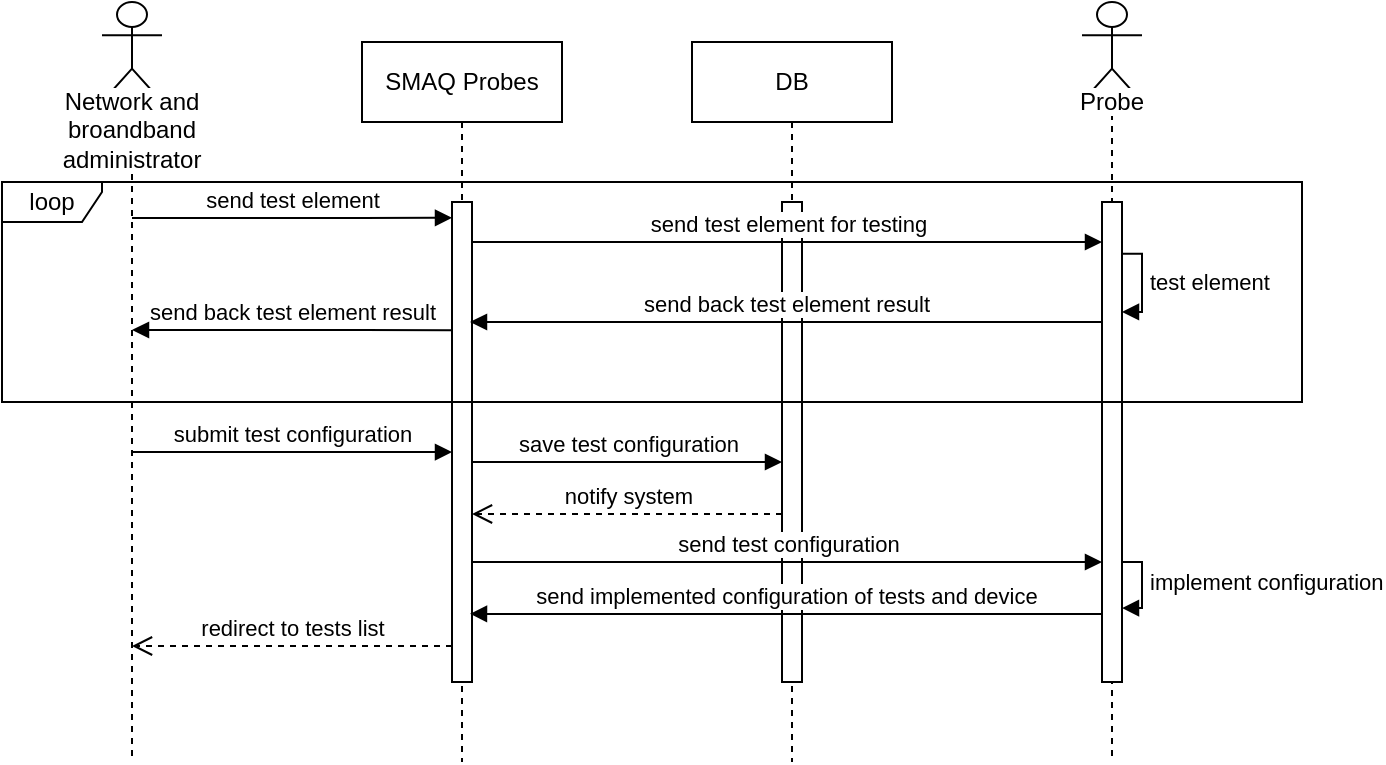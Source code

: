 <mxfile version="10.7.5" type="device"><diagram id="PuhRp-dATHcYzODbspqL" name="Page-1"><mxGraphModel dx="840" dy="484" grid="1" gridSize="10" guides="1" tooltips="1" connect="1" arrows="1" fold="1" page="1" pageScale="1" pageWidth="827" pageHeight="1169" math="0" shadow="0"><root><mxCell id="0"/><mxCell id="1" parent="0"/><mxCell id="aqByc05Zi8-9KhgWz1-U-2" value="SMAQ Probes" style="shape=umlLifeline;perimeter=lifelinePerimeter;whiteSpace=wrap;html=1;container=1;collapsible=0;recursiveResize=0;outlineConnect=0;" vertex="1" parent="1"><mxGeometry x="290" y="40" width="100" height="360" as="geometry"/></mxCell><mxCell id="aqByc05Zi8-9KhgWz1-U-8" value="" style="html=1;points=[];perimeter=orthogonalPerimeter;" vertex="1" parent="aqByc05Zi8-9KhgWz1-U-2"><mxGeometry x="45" y="80" width="10" height="240" as="geometry"/></mxCell><mxCell id="aqByc05Zi8-9KhgWz1-U-3" value="DB" style="shape=umlLifeline;perimeter=lifelinePerimeter;whiteSpace=wrap;html=1;container=1;collapsible=0;recursiveResize=0;outlineConnect=0;" vertex="1" parent="1"><mxGeometry x="455" y="40" width="100" height="360" as="geometry"/></mxCell><mxCell id="aqByc05Zi8-9KhgWz1-U-9" value="" style="html=1;points=[];perimeter=orthogonalPerimeter;" vertex="1" parent="aqByc05Zi8-9KhgWz1-U-3"><mxGeometry x="45" y="80" width="10" height="240" as="geometry"/></mxCell><mxCell id="aqByc05Zi8-9KhgWz1-U-5" value="Network and broandband administrator" style="shape=umlLifeline;participant=umlActor;perimeter=lifelinePerimeter;whiteSpace=wrap;html=1;container=1;collapsible=0;recursiveResize=0;verticalAlign=top;spacingTop=36;labelBackgroundColor=#ffffff;outlineConnect=0;size=50;" vertex="1" parent="1"><mxGeometry x="160" y="20" width="30" height="380" as="geometry"/></mxCell><mxCell id="aqByc05Zi8-9KhgWz1-U-6" value="Probe" style="shape=umlLifeline;participant=umlActor;perimeter=lifelinePerimeter;whiteSpace=wrap;html=1;container=1;collapsible=0;recursiveResize=0;verticalAlign=top;spacingTop=36;labelBackgroundColor=#ffffff;outlineConnect=0;size=50;" vertex="1" parent="1"><mxGeometry x="650" y="20" width="30" height="380" as="geometry"/></mxCell><mxCell id="aqByc05Zi8-9KhgWz1-U-10" value="" style="html=1;points=[];perimeter=orthogonalPerimeter;" vertex="1" parent="aqByc05Zi8-9KhgWz1-U-6"><mxGeometry x="10" y="100" width="10" height="240" as="geometry"/></mxCell><mxCell id="aqByc05Zi8-9KhgWz1-U-19" value="implement configuration" style="edgeStyle=orthogonalEdgeStyle;html=1;align=left;spacingLeft=2;endArrow=block;rounded=0;exitX=1;exitY=0.5;exitDx=0;exitDy=0;exitPerimeter=0;entryX=1;entryY=0.846;entryDx=0;entryDy=0;entryPerimeter=0;" edge="1" target="aqByc05Zi8-9KhgWz1-U-10" parent="aqByc05Zi8-9KhgWz1-U-6" source="aqByc05Zi8-9KhgWz1-U-10"><mxGeometry x="0.553" relative="1" as="geometry"><mxPoint x="80" y="260" as="sourcePoint"/><Array as="points"><mxPoint x="20" y="280"/><mxPoint x="30" y="280"/><mxPoint x="30" y="303"/></Array><mxPoint x="30" y="260" as="targetPoint"/><mxPoint as="offset"/></mxGeometry></mxCell><mxCell id="aqByc05Zi8-9KhgWz1-U-28" value="test element" style="edgeStyle=orthogonalEdgeStyle;html=1;align=left;spacingLeft=2;endArrow=block;rounded=0;entryX=1;entryY=0.229;exitX=1;exitY=0.108;exitDx=0;exitDy=0;exitPerimeter=0;entryDx=0;entryDy=0;entryPerimeter=0;" edge="1" target="aqByc05Zi8-9KhgWz1-U-10" parent="aqByc05Zi8-9KhgWz1-U-6" source="aqByc05Zi8-9KhgWz1-U-10"><mxGeometry relative="1" as="geometry"><mxPoint x="-505" y="400" as="sourcePoint"/><Array as="points"><mxPoint x="30" y="126"/><mxPoint x="30" y="155"/></Array><mxPoint x="-500" y="420" as="targetPoint"/></mxGeometry></mxCell><mxCell id="aqByc05Zi8-9KhgWz1-U-11" value="send test element" style="html=1;verticalAlign=bottom;endArrow=block;entryX=0;entryY=0.033;entryDx=0;entryDy=0;entryPerimeter=0;" edge="1" parent="1" source="aqByc05Zi8-9KhgWz1-U-5" target="aqByc05Zi8-9KhgWz1-U-8"><mxGeometry width="80" relative="1" as="geometry"><mxPoint x="180" y="128" as="sourcePoint"/><mxPoint x="330" y="127" as="targetPoint"/><Array as="points"><mxPoint x="280" y="128"/></Array></mxGeometry></mxCell><mxCell id="aqByc05Zi8-9KhgWz1-U-12" value="save test configuration" style="html=1;verticalAlign=bottom;endArrow=block;" edge="1" parent="1"><mxGeometry width="80" relative="1" as="geometry"><mxPoint x="345" y="250" as="sourcePoint"/><mxPoint x="500" y="250" as="targetPoint"/></mxGeometry></mxCell><mxCell id="aqByc05Zi8-9KhgWz1-U-13" value="notify system" style="html=1;verticalAlign=bottom;endArrow=open;dashed=1;endSize=8;entryX=1;entryY=0.65;entryDx=0;entryDy=0;entryPerimeter=0;exitX=0;exitY=0.65;exitDx=0;exitDy=0;exitPerimeter=0;" edge="1" parent="1" source="aqByc05Zi8-9KhgWz1-U-9" target="aqByc05Zi8-9KhgWz1-U-8"><mxGeometry relative="1" as="geometry"><mxPoint x="495" y="189" as="sourcePoint"/><mxPoint x="373" y="220" as="targetPoint"/><Array as="points"/></mxGeometry></mxCell><mxCell id="aqByc05Zi8-9KhgWz1-U-14" value="send test configuration" style="html=1;verticalAlign=bottom;endArrow=block;exitX=1;exitY=0.75;exitDx=0;exitDy=0;exitPerimeter=0;entryX=0;entryY=0.75;entryDx=0;entryDy=0;entryPerimeter=0;" edge="1" parent="1" source="aqByc05Zi8-9KhgWz1-U-8" target="aqByc05Zi8-9KhgWz1-U-10"><mxGeometry width="80" relative="1" as="geometry"><mxPoint x="345" y="231" as="sourcePoint"/><mxPoint x="660" y="299" as="targetPoint"/><Array as="points"><mxPoint x="590" y="300"/></Array></mxGeometry></mxCell><mxCell id="aqByc05Zi8-9KhgWz1-U-20" value="send implemented configuration of tests and device" style="html=1;verticalAlign=bottom;endArrow=block;entryX=0.9;entryY=0.858;entryDx=0;entryDy=0;entryPerimeter=0;" edge="1" parent="1" target="aqByc05Zi8-9KhgWz1-U-8"><mxGeometry width="80" relative="1" as="geometry"><mxPoint x="660" y="326" as="sourcePoint"/><mxPoint x="350" y="326" as="targetPoint"/><Array as="points"><mxPoint x="580" y="326"/><mxPoint x="440" y="326"/><mxPoint x="360" y="326"/></Array></mxGeometry></mxCell><mxCell id="aqByc05Zi8-9KhgWz1-U-21" value="redirect to tests list" style="html=1;verticalAlign=bottom;endArrow=open;dashed=1;endSize=8;exitX=0;exitY=0.925;exitDx=0;exitDy=0;exitPerimeter=0;" edge="1" parent="1" source="aqByc05Zi8-9KhgWz1-U-8" target="aqByc05Zi8-9KhgWz1-U-5"><mxGeometry relative="1" as="geometry"><mxPoint x="220" y="420" as="sourcePoint"/><mxPoint x="175" y="298" as="targetPoint"/><Array as="points"><mxPoint x="230" y="342"/></Array></mxGeometry></mxCell><mxCell id="aqByc05Zi8-9KhgWz1-U-25" value="send test element for testing" style="html=1;verticalAlign=bottom;endArrow=block;exitX=1;exitY=0.75;exitDx=0;exitDy=0;exitPerimeter=0;entryX=0;entryY=0.75;entryDx=0;entryDy=0;entryPerimeter=0;" edge="1" parent="1"><mxGeometry width="80" relative="1" as="geometry"><mxPoint x="345" y="140" as="sourcePoint"/><mxPoint x="660" y="140" as="targetPoint"/><Array as="points"><mxPoint x="590" y="140"/></Array></mxGeometry></mxCell><mxCell id="aqByc05Zi8-9KhgWz1-U-29" value="send back test element result" style="html=1;verticalAlign=bottom;endArrow=block;entryX=0.9;entryY=0.858;entryDx=0;entryDy=0;entryPerimeter=0;" edge="1" parent="1"><mxGeometry width="80" relative="1" as="geometry"><mxPoint x="660" y="180" as="sourcePoint"/><mxPoint x="344" y="180" as="targetPoint"/><Array as="points"><mxPoint x="580" y="180"/><mxPoint x="440" y="180"/><mxPoint x="360" y="180"/></Array></mxGeometry></mxCell><mxCell id="aqByc05Zi8-9KhgWz1-U-30" value="send back test element result" style="html=1;verticalAlign=bottom;endArrow=block;exitX=0;exitY=0.267;exitDx=0;exitDy=0;exitPerimeter=0;" edge="1" parent="1" source="aqByc05Zi8-9KhgWz1-U-8" target="aqByc05Zi8-9KhgWz1-U-5"><mxGeometry width="80" relative="1" as="geometry"><mxPoint x="320" y="160" as="sourcePoint"/><mxPoint x="180" y="200" as="targetPoint"/><Array as="points"><mxPoint x="280" y="184"/></Array></mxGeometry></mxCell><mxCell id="aqByc05Zi8-9KhgWz1-U-31" value="loop" style="shape=umlFrame;whiteSpace=wrap;html=1;width=50;height=20;" vertex="1" parent="1"><mxGeometry x="110" y="110" width="650" height="110" as="geometry"/></mxCell><mxCell id="aqByc05Zi8-9KhgWz1-U-32" value="submit test configuration" style="html=1;verticalAlign=bottom;endArrow=block;entryX=0;entryY=0.521;entryDx=0;entryDy=0;entryPerimeter=0;" edge="1" parent="1" source="aqByc05Zi8-9KhgWz1-U-5" target="aqByc05Zi8-9KhgWz1-U-8"><mxGeometry width="80" relative="1" as="geometry"><mxPoint x="215" y="240" as="sourcePoint"/><mxPoint x="335" y="240" as="targetPoint"/></mxGeometry></mxCell></root></mxGraphModel></diagram></mxfile>